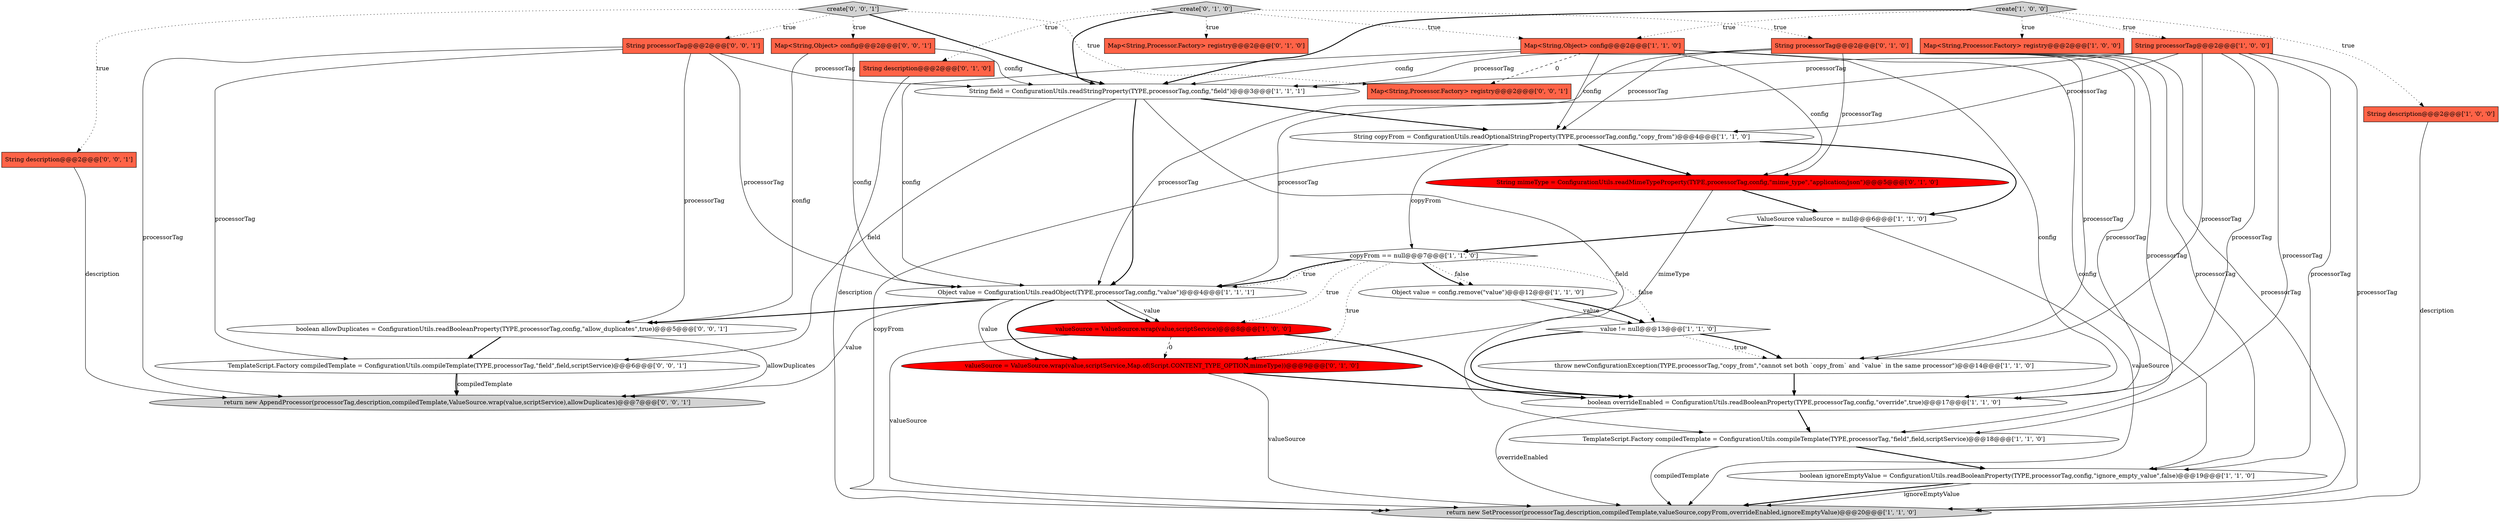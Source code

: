 digraph {
10 [style = filled, label = "boolean ignoreEmptyValue = ConfigurationUtils.readBooleanProperty(TYPE,processorTag,config,\"ignore_empty_value\",false)@@@19@@@['1', '1', '0']", fillcolor = white, shape = ellipse image = "AAA0AAABBB1BBB"];
14 [style = filled, label = "String field = ConfigurationUtils.readStringProperty(TYPE,processorTag,config,\"field\")@@@3@@@['1', '1', '1']", fillcolor = white, shape = ellipse image = "AAA0AAABBB1BBB"];
11 [style = filled, label = "Map<String,Processor.Factory> registry@@@2@@@['1', '0', '0']", fillcolor = tomato, shape = box image = "AAA0AAABBB1BBB"];
6 [style = filled, label = "Object value = ConfigurationUtils.readObject(TYPE,processorTag,config,\"value\")@@@4@@@['1', '1', '1']", fillcolor = white, shape = ellipse image = "AAA0AAABBB1BBB"];
16 [style = filled, label = "copyFrom == null@@@7@@@['1', '1', '0']", fillcolor = white, shape = diamond image = "AAA0AAABBB1BBB"];
29 [style = filled, label = "Map<String,Object> config@@@2@@@['0', '0', '1']", fillcolor = tomato, shape = box image = "AAA0AAABBB3BBB"];
3 [style = filled, label = "String processorTag@@@2@@@['1', '0', '0']", fillcolor = tomato, shape = box image = "AAA0AAABBB1BBB"];
19 [style = filled, label = "create['0', '1', '0']", fillcolor = lightgray, shape = diamond image = "AAA0AAABBB2BBB"];
18 [style = filled, label = "String mimeType = ConfigurationUtils.readMimeTypeProperty(TYPE,processorTag,config,\"mime_type\",\"application/json\")@@@5@@@['0', '1', '0']", fillcolor = red, shape = ellipse image = "AAA1AAABBB2BBB"];
24 [style = filled, label = "String processorTag@@@2@@@['0', '0', '1']", fillcolor = tomato, shape = box image = "AAA0AAABBB3BBB"];
27 [style = filled, label = "create['0', '0', '1']", fillcolor = lightgray, shape = diamond image = "AAA0AAABBB3BBB"];
22 [style = filled, label = "String description@@@2@@@['0', '1', '0']", fillcolor = tomato, shape = box image = "AAA0AAABBB2BBB"];
17 [style = filled, label = "value != null@@@13@@@['1', '1', '0']", fillcolor = white, shape = diamond image = "AAA0AAABBB1BBB"];
30 [style = filled, label = "Map<String,Processor.Factory> registry@@@2@@@['0', '0', '1']", fillcolor = tomato, shape = box image = "AAA0AAABBB3BBB"];
12 [style = filled, label = "create['1', '0', '0']", fillcolor = lightgray, shape = diamond image = "AAA0AAABBB1BBB"];
31 [style = filled, label = "return new AppendProcessor(processorTag,description,compiledTemplate,ValueSource.wrap(value,scriptService),allowDuplicates)@@@7@@@['0', '0', '1']", fillcolor = lightgray, shape = ellipse image = "AAA0AAABBB3BBB"];
7 [style = filled, label = "TemplateScript.Factory compiledTemplate = ConfigurationUtils.compileTemplate(TYPE,processorTag,\"field\",field,scriptService)@@@18@@@['1', '1', '0']", fillcolor = white, shape = ellipse image = "AAA0AAABBB1BBB"];
25 [style = filled, label = "String description@@@2@@@['0', '0', '1']", fillcolor = tomato, shape = box image = "AAA0AAABBB3BBB"];
8 [style = filled, label = "return new SetProcessor(processorTag,description,compiledTemplate,valueSource,copyFrom,overrideEnabled,ignoreEmptyValue)@@@20@@@['1', '1', '0']", fillcolor = lightgray, shape = ellipse image = "AAA0AAABBB1BBB"];
15 [style = filled, label = "String copyFrom = ConfigurationUtils.readOptionalStringProperty(TYPE,processorTag,config,\"copy_from\")@@@4@@@['1', '1', '0']", fillcolor = white, shape = ellipse image = "AAA0AAABBB1BBB"];
28 [style = filled, label = "boolean allowDuplicates = ConfigurationUtils.readBooleanProperty(TYPE,processorTag,config,\"allow_duplicates\",true)@@@5@@@['0', '0', '1']", fillcolor = white, shape = ellipse image = "AAA0AAABBB3BBB"];
0 [style = filled, label = "boolean overrideEnabled = ConfigurationUtils.readBooleanProperty(TYPE,processorTag,config,\"override\",true)@@@17@@@['1', '1', '0']", fillcolor = white, shape = ellipse image = "AAA0AAABBB1BBB"];
4 [style = filled, label = "String description@@@2@@@['1', '0', '0']", fillcolor = tomato, shape = box image = "AAA0AAABBB1BBB"];
9 [style = filled, label = "ValueSource valueSource = null@@@6@@@['1', '1', '0']", fillcolor = white, shape = ellipse image = "AAA0AAABBB1BBB"];
21 [style = filled, label = "String processorTag@@@2@@@['0', '1', '0']", fillcolor = tomato, shape = box image = "AAA0AAABBB2BBB"];
23 [style = filled, label = "valueSource = ValueSource.wrap(value,scriptService,Map.of(Script.CONTENT_TYPE_OPTION,mimeType))@@@9@@@['0', '1', '0']", fillcolor = red, shape = ellipse image = "AAA1AAABBB2BBB"];
2 [style = filled, label = "throw newConfigurationException(TYPE,processorTag,\"copy_from\",\"cannot set both `copy_from` and `value` in the same processor\")@@@14@@@['1', '1', '0']", fillcolor = white, shape = ellipse image = "AAA0AAABBB1BBB"];
13 [style = filled, label = "Map<String,Object> config@@@2@@@['1', '1', '0']", fillcolor = tomato, shape = box image = "AAA0AAABBB1BBB"];
20 [style = filled, label = "Map<String,Processor.Factory> registry@@@2@@@['0', '1', '0']", fillcolor = tomato, shape = box image = "AAA0AAABBB2BBB"];
5 [style = filled, label = "valueSource = ValueSource.wrap(value,scriptService)@@@8@@@['1', '0', '0']", fillcolor = red, shape = ellipse image = "AAA1AAABBB1BBB"];
26 [style = filled, label = "TemplateScript.Factory compiledTemplate = ConfigurationUtils.compileTemplate(TYPE,processorTag,\"field\",field,scriptService)@@@6@@@['0', '0', '1']", fillcolor = white, shape = ellipse image = "AAA0AAABBB3BBB"];
1 [style = filled, label = "Object value = config.remove(\"value\")@@@12@@@['1', '1', '0']", fillcolor = white, shape = ellipse image = "AAA0AAABBB1BBB"];
15->16 [style = solid, label="copyFrom"];
28->31 [style = solid, label="allowDuplicates"];
6->31 [style = solid, label="value"];
3->6 [style = solid, label="processorTag"];
9->16 [style = bold, label=""];
21->15 [style = solid, label="processorTag"];
24->31 [style = solid, label="processorTag"];
24->28 [style = solid, label="processorTag"];
10->8 [style = bold, label=""];
5->8 [style = solid, label="valueSource"];
21->7 [style = solid, label="processorTag"];
5->0 [style = bold, label=""];
16->5 [style = dotted, label="true"];
29->28 [style = solid, label="config"];
21->8 [style = solid, label="processorTag"];
13->18 [style = solid, label="config"];
17->2 [style = dotted, label="true"];
21->2 [style = solid, label="processorTag"];
21->14 [style = solid, label="processorTag"];
21->10 [style = solid, label="processorTag"];
3->15 [style = solid, label="processorTag"];
12->3 [style = dotted, label="true"];
6->23 [style = solid, label="value"];
14->7 [style = solid, label="field"];
29->6 [style = solid, label="config"];
27->25 [style = dotted, label="true"];
5->23 [style = dashed, label="0"];
16->6 [style = bold, label=""];
19->21 [style = dotted, label="true"];
27->24 [style = dotted, label="true"];
1->17 [style = solid, label="value"];
1->17 [style = bold, label=""];
0->7 [style = bold, label=""];
12->11 [style = dotted, label="true"];
17->2 [style = bold, label=""];
27->29 [style = dotted, label="true"];
15->9 [style = bold, label=""];
24->6 [style = solid, label="processorTag"];
19->22 [style = dotted, label="true"];
12->14 [style = bold, label=""];
18->9 [style = bold, label=""];
14->15 [style = bold, label=""];
12->4 [style = dotted, label="true"];
21->18 [style = solid, label="processorTag"];
24->14 [style = solid, label="processorTag"];
0->8 [style = solid, label="overrideEnabled"];
16->17 [style = dotted, label="false"];
14->6 [style = bold, label=""];
21->0 [style = solid, label="processorTag"];
13->6 [style = solid, label="config"];
13->15 [style = solid, label="config"];
27->14 [style = bold, label=""];
6->23 [style = bold, label=""];
28->26 [style = bold, label=""];
23->8 [style = solid, label="valueSource"];
23->0 [style = bold, label=""];
14->26 [style = solid, label="field"];
3->2 [style = solid, label="processorTag"];
6->5 [style = bold, label=""];
26->31 [style = bold, label=""];
12->13 [style = dotted, label="true"];
2->0 [style = bold, label=""];
17->0 [style = bold, label=""];
16->1 [style = dotted, label="false"];
19->14 [style = bold, label=""];
4->8 [style = solid, label="description"];
16->1 [style = bold, label=""];
26->31 [style = solid, label="compiledTemplate"];
6->5 [style = solid, label="value"];
3->14 [style = solid, label="processorTag"];
3->10 [style = solid, label="processorTag"];
21->6 [style = solid, label="processorTag"];
3->7 [style = solid, label="processorTag"];
24->26 [style = solid, label="processorTag"];
15->8 [style = solid, label="copyFrom"];
7->10 [style = bold, label=""];
19->20 [style = dotted, label="true"];
29->14 [style = solid, label="config"];
9->8 [style = solid, label="valueSource"];
25->31 [style = solid, label="description"];
13->14 [style = solid, label="config"];
19->13 [style = dotted, label="true"];
15->18 [style = bold, label=""];
16->23 [style = dotted, label="true"];
22->8 [style = solid, label="description"];
3->8 [style = solid, label="processorTag"];
27->30 [style = dotted, label="true"];
13->10 [style = solid, label="config"];
13->0 [style = solid, label="config"];
18->23 [style = solid, label="mimeType"];
3->0 [style = solid, label="processorTag"];
10->8 [style = solid, label="ignoreEmptyValue"];
13->30 [style = dashed, label="0"];
7->8 [style = solid, label="compiledTemplate"];
16->6 [style = dotted, label="true"];
6->28 [style = bold, label=""];
}
